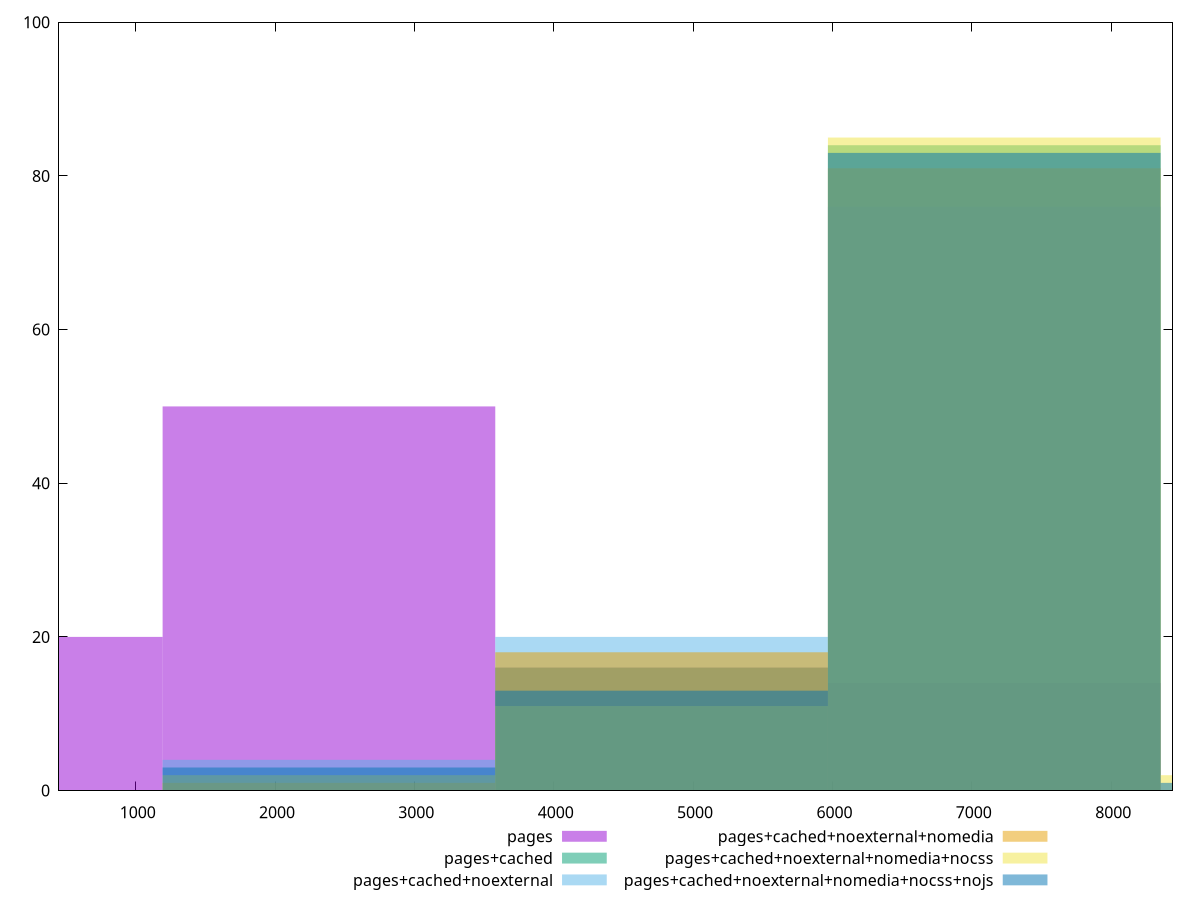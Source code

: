 reset

$pages <<EOF
0 20
2386.9852402269603 50
4773.970480453921 16
7160.95572068088 14
EOF

$pagesCached <<EOF
4773.970480453921 16
7160.95572068088 84
EOF

$pagesCachedNoexternal <<EOF
7160.95572068088 76
4773.970480453921 20
2386.9852402269603 4
EOF

$pagesCachedNoexternalNomedia <<EOF
7160.95572068088 81
4773.970480453921 18
2386.9852402269603 1
EOF

$pagesCachedNoexternalNomediaNocss <<EOF
7160.95572068088 85
2386.9852402269603 2
4773.970480453921 11
9547.940960907841 2
EOF

$pagesCachedNoexternalNomediaNocssNojs <<EOF
7160.95572068088 83
4773.970480453921 13
2386.9852402269603 3
9547.940960907841 1
EOF

set key outside below
set boxwidth 2386.9852402269603
set xrange [450:8440]
set yrange [0:100]
set trange [0:100]
set style fill transparent solid 0.5 noborder
set terminal svg size 640, 540 enhanced background rgb 'white'
set output "reprap/unused-javascript/comparison/histogram/all_raw.svg"

plot $pages title "pages" with boxes, \
     $pagesCached title "pages+cached" with boxes, \
     $pagesCachedNoexternal title "pages+cached+noexternal" with boxes, \
     $pagesCachedNoexternalNomedia title "pages+cached+noexternal+nomedia" with boxes, \
     $pagesCachedNoexternalNomediaNocss title "pages+cached+noexternal+nomedia+nocss" with boxes, \
     $pagesCachedNoexternalNomediaNocssNojs title "pages+cached+noexternal+nomedia+nocss+nojs" with boxes

reset
